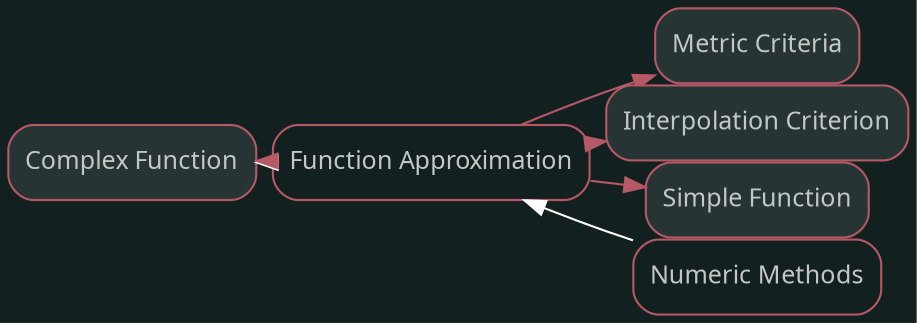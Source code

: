 digraph "Complex Function" {graph [nodesep=0,ranksep=0,rankdir="LR",bgcolor="#132020"];node [shape="rectangle",style="rounded,filled",fontname="sans",fontsize="12px",labelfontname="sans",color="#b75867",fillcolor="#273434",fontcolor="#c4c7c7"];"Complex Function" [label="Complex Function",tooltip="Complex Function",URL="../Complex Function.html",target="_parent"];subgraph "Forward Complex Function" {edge [color="#b75867"];}
node [shape="rectangle",style="rounded",fontname="sans",fontsize="12px",labelfontname="sans",color="#b75867",fillcolor="#FFFFFF",fontcolor="#c4c7c7"];"Function Approximation" [label="Function Approximation",tooltip="Function Approximation",URL="../Function Approximation.html",target="_parent"];subgraph "Backward Complex Function" {edge [dir="back",color="#FFFFFF"];"Complex Function" -> "Function Approximation";}node [shape="rectangle",style="rounded,filled",fontname="sans",fontsize="12px",labelfontname="sans",color="#b75867",fillcolor="#273434",fontcolor="#c4c7c7"];"Function Approximation" [label="Function Approximation",tooltip="Function Approximation",URL="../Function Approximation.html",target="_parent"];"Metric Criteria" [label="Metric Criteria",tooltip="Metric Criteria",URL="../Metric Criteria.html",target="_parent"];"Interpolation Criterion" [label="Interpolation Criterion",tooltip="Interpolation Criterion",URL="../Interpolation Criterion.html",target="_parent"];"Simple Function" [label="Simple Function",tooltip="Simple Function",URL="../Simple Function.html",target="_parent"];"Complex Function" [label="Complex Function",tooltip="Complex Function",URL="../Complex Function.html",target="_parent"];subgraph "Forward Function Approximation" {edge [color="#b75867"];"Function Approximation" -> "Metric Criteria";"Function Approximation" -> "Interpolation Criterion";"Function Approximation" -> "Simple Function";"Function Approximation" -> "Complex Function";}
node [shape="rectangle",style="rounded",fontname="sans",fontsize="12px",labelfontname="sans",color="#b75867",fillcolor="#FFFFFF",fontcolor="#c4c7c7"];"Numeric Methods" [label="Numeric Methods",tooltip="Numeric Methods",URL="../Numeric Methods.html",target="_parent"];subgraph "Backward Function Approximation" {edge [dir="back",color="#FFFFFF"];"Function Approximation" -> "Numeric Methods";}}